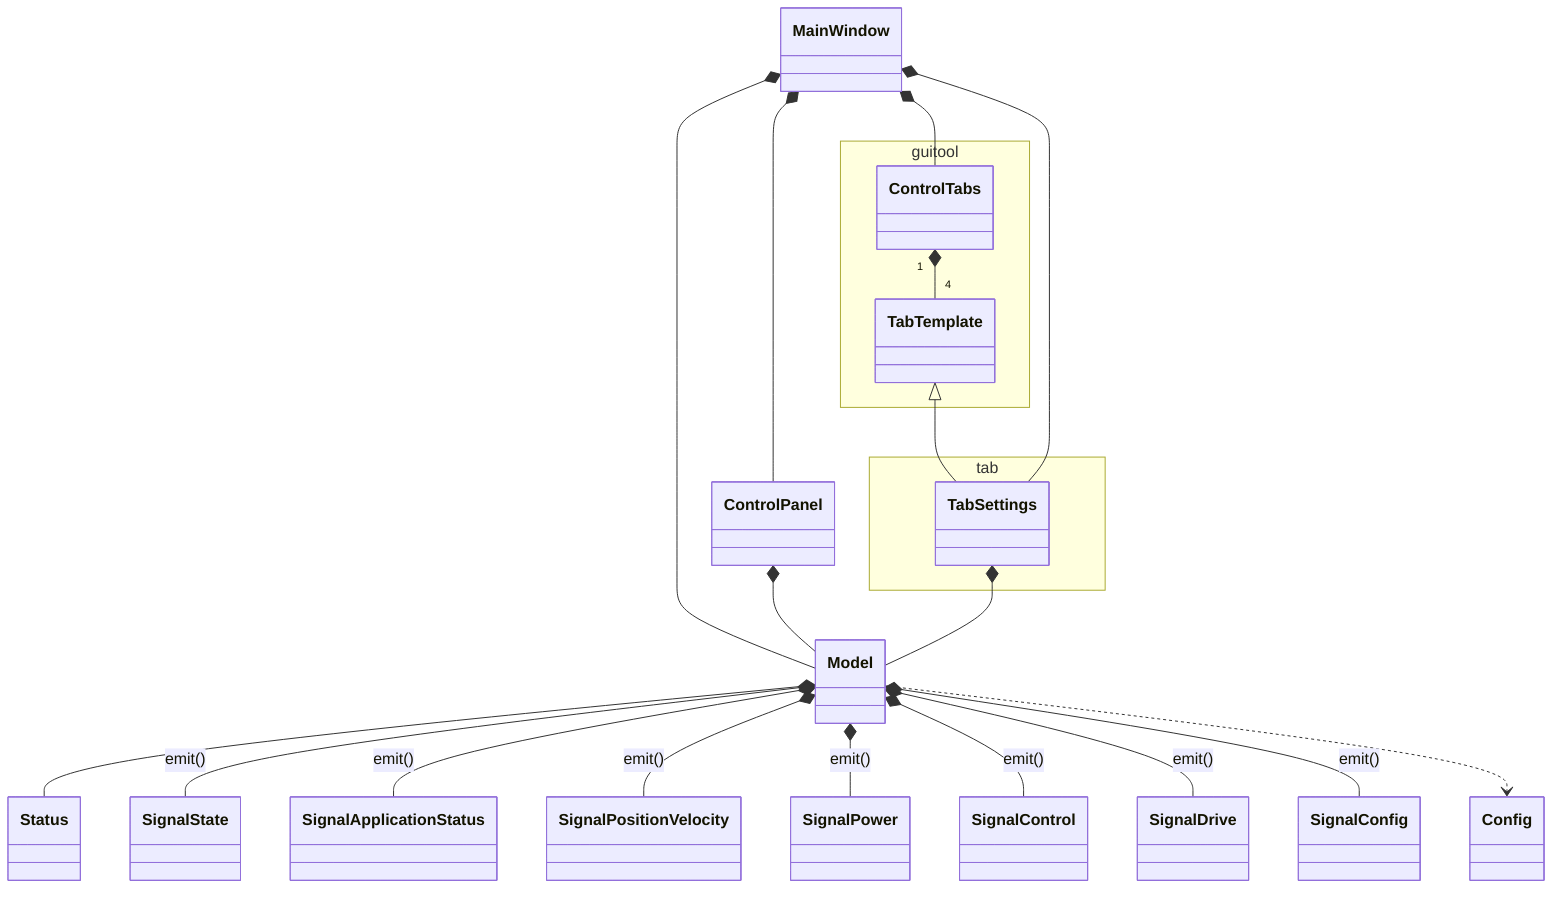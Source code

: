 classDiagram

namespace guitool {
  class ControlTabs
  class TabTemplate
}

namespace tab {
  class TabSettings
}

TabTemplate <|-- TabSettings

MainWindow *-- Model
MainWindow *-- ControlTabs
MainWindow *-- ControlPanel
MainWindow *-- TabSettings

Model *-- Status
Model *-- SignalState : emit()
Model *-- SignalApplicationStatus : emit()
Model *-- SignalPositionVelocity : emit()
Model *-- SignalPower : emit()
Model *-- SignalControl : emit()
Model *-- SignalDrive : emit()
Model *-- SignalConfig : emit()
Model ..> Config

ControlPanel *-- Model

TabSettings *-- Model

ControlTabs "1" *-- "4" TabTemplate